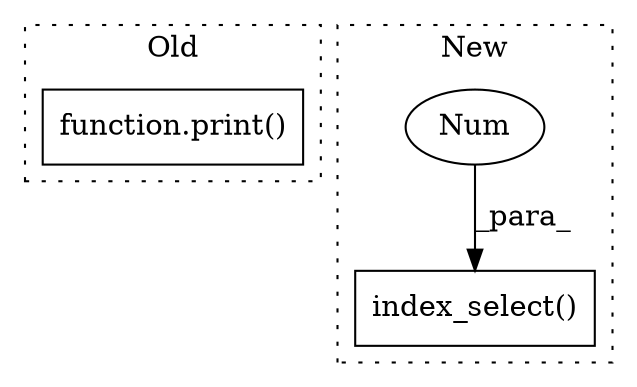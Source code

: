 digraph G {
subgraph cluster0 {
1 [label="function.print()" a="75" s="7207,7215" l="6,1" shape="box"];
label = "Old";
style="dotted";
}
subgraph cluster1 {
2 [label="index_select()" a="75" s="7946,8033" l="80,1" shape="box"];
3 [label="Num" a="76" s="8026" l="1" shape="ellipse"];
label = "New";
style="dotted";
}
3 -> 2 [label="_para_"];
}